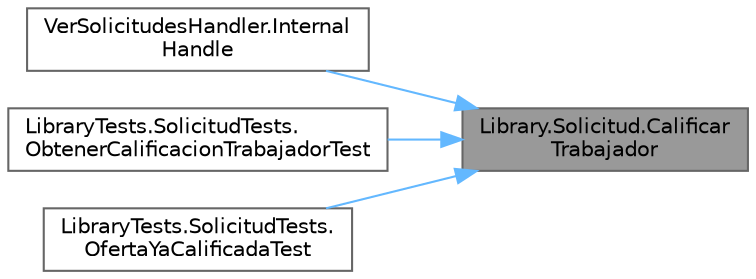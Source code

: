 digraph "Library.Solicitud.CalificarTrabajador"
{
 // INTERACTIVE_SVG=YES
 // LATEX_PDF_SIZE
  bgcolor="transparent";
  edge [fontname=Helvetica,fontsize=10,labelfontname=Helvetica,labelfontsize=10];
  node [fontname=Helvetica,fontsize=10,shape=box,height=0.2,width=0.4];
  rankdir="RL";
  Node1 [label="Library.Solicitud.Calificar\lTrabajador",height=0.2,width=0.4,color="gray40", fillcolor="grey60", style="filled", fontcolor="black",tooltip="Método para calificar un trabajador."];
  Node1 -> Node2 [dir="back",color="steelblue1",style="solid"];
  Node2 [label="VerSolicitudesHandler.Internal\lHandle",height=0.2,width=0.4,color="grey40", fillcolor="white", style="filled",URL="$classVerSolicitudesHandler.html#a1e63b22d8a14776e4d0e796fd2ce9e85",tooltip="Procesa el mensaje \"Categorias\" y retorna true; retorna false en caso contrario."];
  Node1 -> Node3 [dir="back",color="steelblue1",style="solid"];
  Node3 [label="LibraryTests.SolicitudTests.\lObtenerCalificacionTrabajadorTest",height=0.2,width=0.4,color="grey40", fillcolor="white", style="filled",URL="$classLibraryTests_1_1SolicitudTests.html#a13584e2804329bd86928b91d6f6e2670",tooltip="Test para obtener la calificación de un trabajador."];
  Node1 -> Node4 [dir="back",color="steelblue1",style="solid"];
  Node4 [label="LibraryTests.SolicitudTests.\lOfertaYaCalificadaTest",height=0.2,width=0.4,color="grey40", fillcolor="white", style="filled",URL="$classLibraryTests_1_1SolicitudTests.html#ad912bd4d5ed920e25f5cbb1dfe8c2804",tooltip="Test para verificar que una oferta quede calificada."];
}

